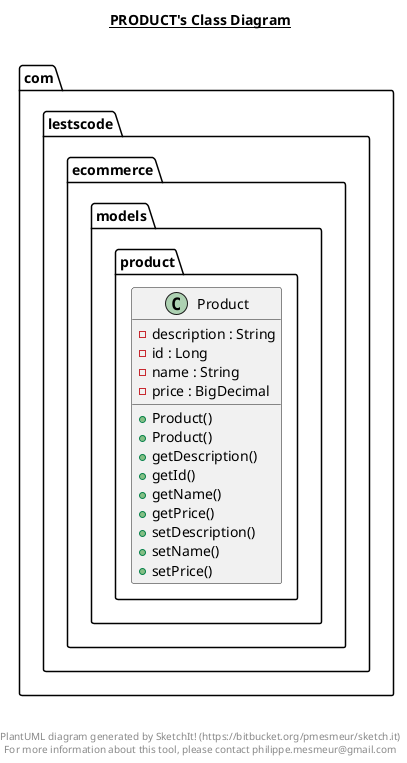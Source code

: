 @startuml

title __PRODUCT's Class Diagram__\n

  namespace com.lestscode.ecommerce {
    namespace models {
      namespace product {
        class com.lestscode.ecommerce.models.product.Product {
            - description : String
            - id : Long
            - name : String
            - price : BigDecimal
            + Product()
            + Product()
            + getDescription()
            + getId()
            + getName()
            + getPrice()
            + setDescription()
            + setName()
            + setPrice()
        }
      }
    }
  }
  



right footer


PlantUML diagram generated by SketchIt! (https://bitbucket.org/pmesmeur/sketch.it)
For more information about this tool, please contact philippe.mesmeur@gmail.com
endfooter

@enduml
